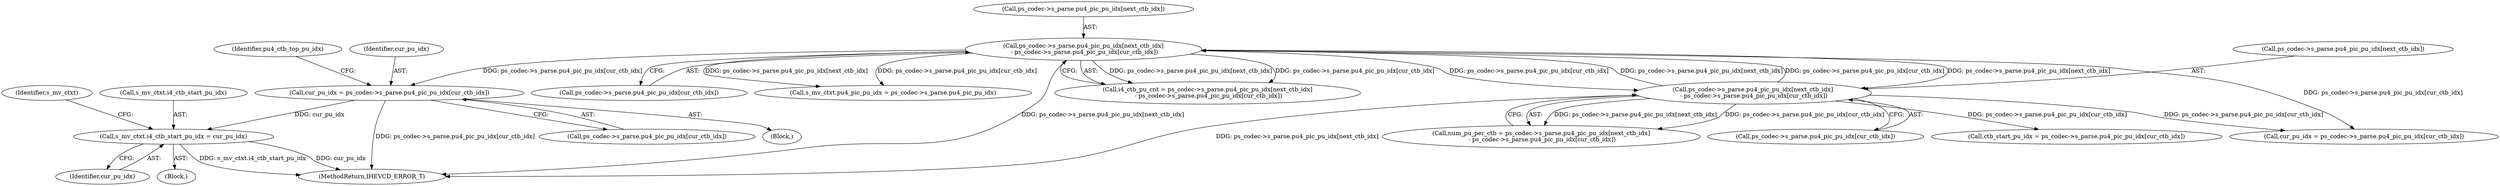 digraph "0_Android_bcfc7124f6ef9f1ec128fb2e90de774a5b33d199_0@array" {
"1003261" [label="(Call,cur_pu_idx = ps_codec->s_parse.pu4_pic_pu_idx[cur_ctb_idx])"];
"1003246" [label="(Call,ps_codec->s_parse.pu4_pic_pu_idx[next_ctb_idx]\n - ps_codec->s_parse.pu4_pic_pu_idx[cur_ctb_idx])"];
"1003558" [label="(Call,ps_codec->s_parse.pu4_pic_pu_idx[next_ctb_idx]\n - ps_codec->s_parse.pu4_pic_pu_idx[cur_ctb_idx])"];
"1003386" [label="(Call,s_mv_ctxt.i4_ctb_start_pu_idx = cur_pu_idx)"];
"1003556" [label="(Call,num_pu_per_ctb = ps_codec->s_parse.pu4_pic_pu_idx[next_ctb_idx]\n - ps_codec->s_parse.pu4_pic_pu_idx[cur_ctb_idx])"];
"1003390" [label="(Identifier,cur_pu_idx)"];
"1003559" [label="(Call,ps_codec->s_parse.pu4_pic_pu_idx[next_ctb_idx])"];
"1003244" [label="(Call,i4_ctb_pu_cnt = ps_codec->s_parse.pu4_pic_pu_idx[next_ctb_idx]\n - ps_codec->s_parse.pu4_pic_pu_idx[cur_ctb_idx])"];
"1003573" [label="(Call,ctb_start_pu_idx = ps_codec->s_parse.pu4_pic_pu_idx[cur_ctb_idx])"];
"1003393" [label="(Identifier,s_mv_ctxt)"];
"1003566" [label="(Call,ps_codec->s_parse.pu4_pic_pu_idx[cur_ctb_idx])"];
"1003271" [label="(Identifier,pu4_ctb_top_pu_idx)"];
"1003246" [label="(Call,ps_codec->s_parse.pu4_pic_pu_idx[next_ctb_idx]\n - ps_codec->s_parse.pu4_pic_pu_idx[cur_ctb_idx])"];
"1003191" [label="(Block,)"];
"1003263" [label="(Call,ps_codec->s_parse.pu4_pic_pu_idx[cur_ctb_idx])"];
"1003296" [label="(Block,)"];
"1003387" [label="(Call,s_mv_ctxt.i4_ctb_start_pu_idx)"];
"1003254" [label="(Call,ps_codec->s_parse.pu4_pic_pu_idx[cur_ctb_idx])"];
"1003262" [label="(Identifier,cur_pu_idx)"];
"1003558" [label="(Call,ps_codec->s_parse.pu4_pic_pu_idx[next_ctb_idx]\n - ps_codec->s_parse.pu4_pic_pu_idx[cur_ctb_idx])"];
"1005173" [label="(MethodReturn,IHEVCD_ERROR_T)"];
"1003247" [label="(Call,ps_codec->s_parse.pu4_pic_pu_idx[next_ctb_idx])"];
"1003363" [label="(Call,s_mv_ctxt.pu4_pic_pu_idx = ps_codec->s_parse.pu4_pic_pu_idx)"];
"1003261" [label="(Call,cur_pu_idx = ps_codec->s_parse.pu4_pic_pu_idx[cur_ctb_idx])"];
"1003386" [label="(Call,s_mv_ctxt.i4_ctb_start_pu_idx = cur_pu_idx)"];
"1003832" [label="(Call,cur_pu_idx = ps_codec->s_parse.pu4_pic_pu_idx[cur_ctb_idx])"];
"1003261" -> "1003191"  [label="AST: "];
"1003261" -> "1003263"  [label="CFG: "];
"1003262" -> "1003261"  [label="AST: "];
"1003263" -> "1003261"  [label="AST: "];
"1003271" -> "1003261"  [label="CFG: "];
"1003261" -> "1005173"  [label="DDG: ps_codec->s_parse.pu4_pic_pu_idx[cur_ctb_idx]"];
"1003246" -> "1003261"  [label="DDG: ps_codec->s_parse.pu4_pic_pu_idx[cur_ctb_idx]"];
"1003261" -> "1003386"  [label="DDG: cur_pu_idx"];
"1003246" -> "1003244"  [label="AST: "];
"1003246" -> "1003254"  [label="CFG: "];
"1003247" -> "1003246"  [label="AST: "];
"1003254" -> "1003246"  [label="AST: "];
"1003244" -> "1003246"  [label="CFG: "];
"1003246" -> "1005173"  [label="DDG: ps_codec->s_parse.pu4_pic_pu_idx[next_ctb_idx]"];
"1003246" -> "1003244"  [label="DDG: ps_codec->s_parse.pu4_pic_pu_idx[next_ctb_idx]"];
"1003246" -> "1003244"  [label="DDG: ps_codec->s_parse.pu4_pic_pu_idx[cur_ctb_idx]"];
"1003558" -> "1003246"  [label="DDG: ps_codec->s_parse.pu4_pic_pu_idx[next_ctb_idx]"];
"1003558" -> "1003246"  [label="DDG: ps_codec->s_parse.pu4_pic_pu_idx[cur_ctb_idx]"];
"1003246" -> "1003363"  [label="DDG: ps_codec->s_parse.pu4_pic_pu_idx[next_ctb_idx]"];
"1003246" -> "1003363"  [label="DDG: ps_codec->s_parse.pu4_pic_pu_idx[cur_ctb_idx]"];
"1003246" -> "1003558"  [label="DDG: ps_codec->s_parse.pu4_pic_pu_idx[next_ctb_idx]"];
"1003246" -> "1003558"  [label="DDG: ps_codec->s_parse.pu4_pic_pu_idx[cur_ctb_idx]"];
"1003246" -> "1003832"  [label="DDG: ps_codec->s_parse.pu4_pic_pu_idx[cur_ctb_idx]"];
"1003558" -> "1003556"  [label="AST: "];
"1003558" -> "1003566"  [label="CFG: "];
"1003559" -> "1003558"  [label="AST: "];
"1003566" -> "1003558"  [label="AST: "];
"1003556" -> "1003558"  [label="CFG: "];
"1003558" -> "1005173"  [label="DDG: ps_codec->s_parse.pu4_pic_pu_idx[next_ctb_idx]"];
"1003558" -> "1003556"  [label="DDG: ps_codec->s_parse.pu4_pic_pu_idx[next_ctb_idx]"];
"1003558" -> "1003556"  [label="DDG: ps_codec->s_parse.pu4_pic_pu_idx[cur_ctb_idx]"];
"1003558" -> "1003573"  [label="DDG: ps_codec->s_parse.pu4_pic_pu_idx[cur_ctb_idx]"];
"1003558" -> "1003832"  [label="DDG: ps_codec->s_parse.pu4_pic_pu_idx[cur_ctb_idx]"];
"1003386" -> "1003296"  [label="AST: "];
"1003386" -> "1003390"  [label="CFG: "];
"1003387" -> "1003386"  [label="AST: "];
"1003390" -> "1003386"  [label="AST: "];
"1003393" -> "1003386"  [label="CFG: "];
"1003386" -> "1005173"  [label="DDG: s_mv_ctxt.i4_ctb_start_pu_idx"];
"1003386" -> "1005173"  [label="DDG: cur_pu_idx"];
}
